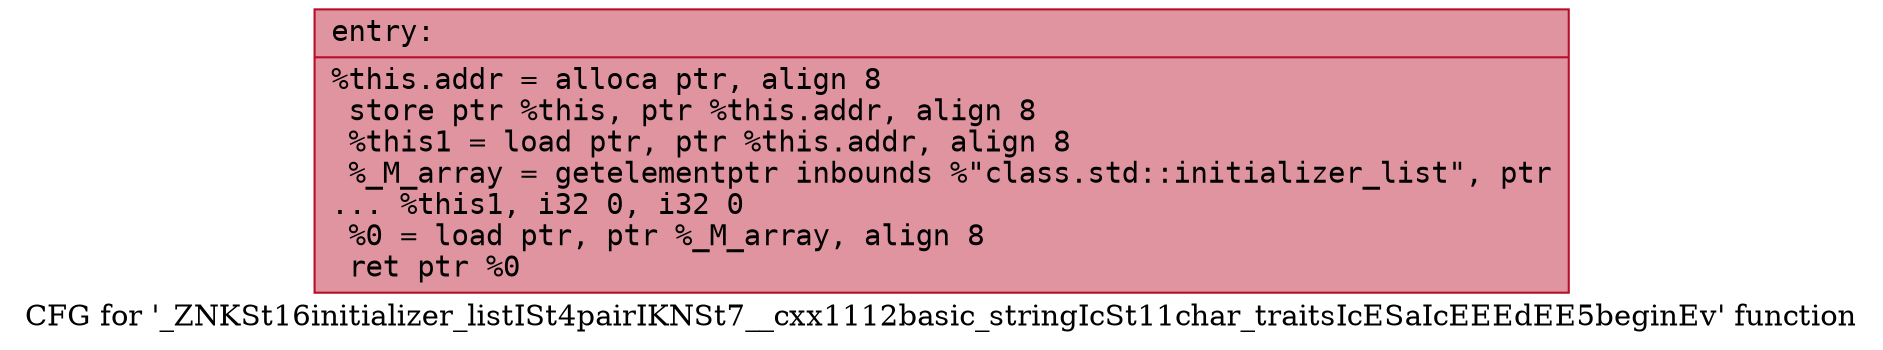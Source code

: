 digraph "CFG for '_ZNKSt16initializer_listISt4pairIKNSt7__cxx1112basic_stringIcSt11char_traitsIcESaIcEEEdEE5beginEv' function" {
	label="CFG for '_ZNKSt16initializer_listISt4pairIKNSt7__cxx1112basic_stringIcSt11char_traitsIcESaIcEEEdEE5beginEv' function";

	Node0x556bfe9af120 [shape=record,color="#b70d28ff", style=filled, fillcolor="#b70d2870" fontname="Courier",label="{entry:\l|  %this.addr = alloca ptr, align 8\l  store ptr %this, ptr %this.addr, align 8\l  %this1 = load ptr, ptr %this.addr, align 8\l  %_M_array = getelementptr inbounds %\"class.std::initializer_list\", ptr\l... %this1, i32 0, i32 0\l  %0 = load ptr, ptr %_M_array, align 8\l  ret ptr %0\l}"];
}
